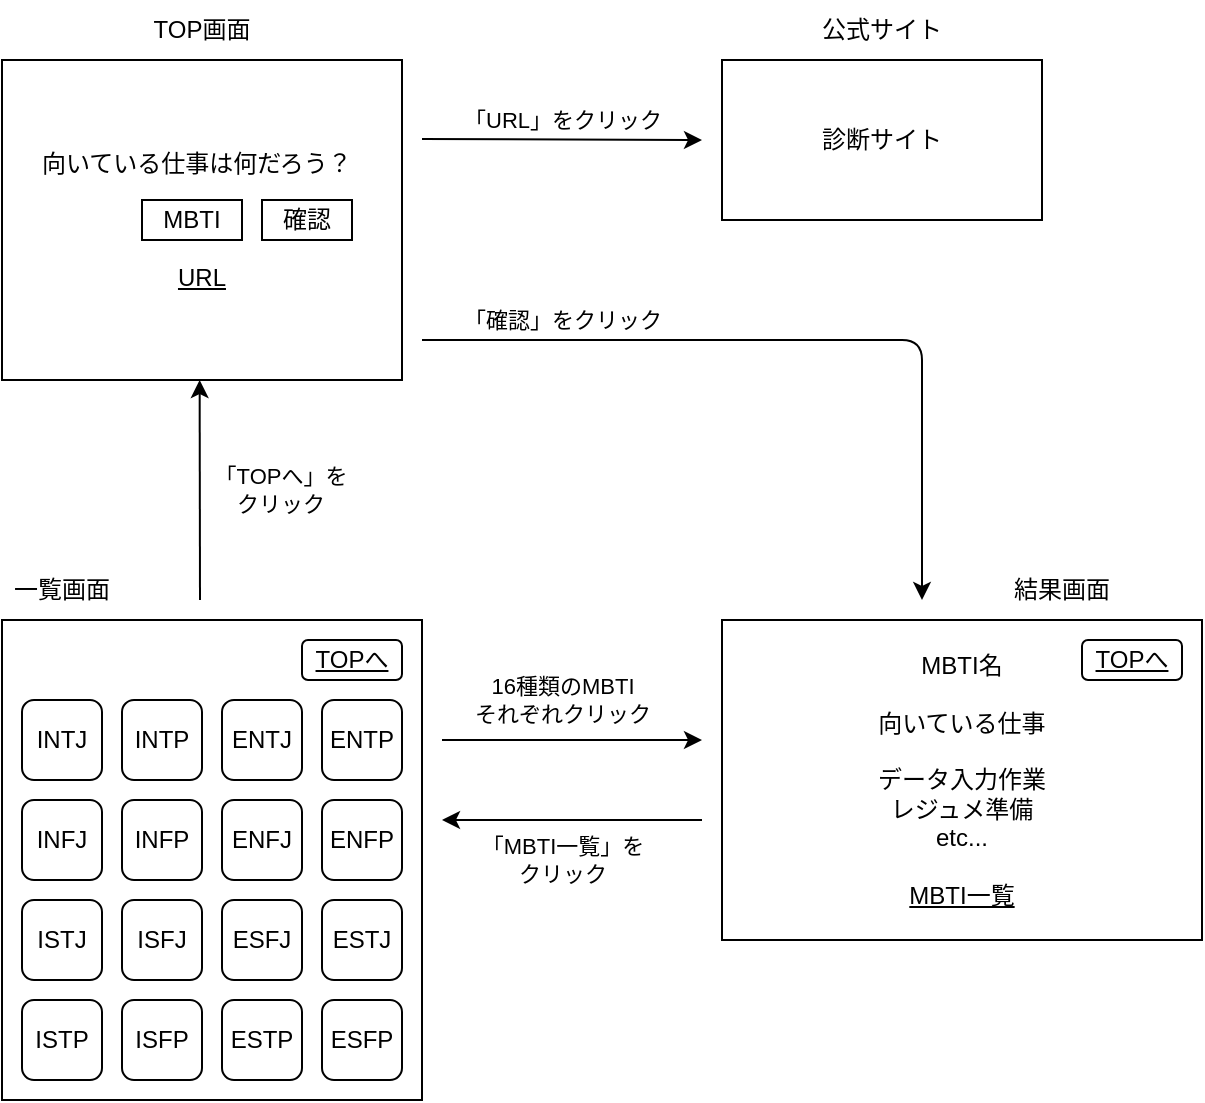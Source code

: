<mxfile>
    <diagram id="BRb0pFB7m13HwBYcIA04" name="ページ1">
        <mxGraphModel dx="466" dy="449" grid="1" gridSize="10" guides="1" tooltips="1" connect="1" arrows="1" fold="1" page="1" pageScale="1" pageWidth="827" pageHeight="1169" math="0" shadow="0">
            <root>
                <mxCell id="0"/>
                <mxCell id="1" parent="0"/>
                <mxCell id="5" value="向いている仕事は何だろう？&lt;span style=&quot;white-space: pre;&quot;&gt;&#9;&lt;/span&gt;&lt;br&gt;&lt;br&gt;&lt;br&gt;&lt;br&gt;&lt;u&gt;URL&lt;/u&gt;" style="rounded=0;whiteSpace=wrap;html=1;" parent="1" vertex="1">
                    <mxGeometry x="80" y="80" width="200" height="160" as="geometry"/>
                </mxCell>
                <mxCell id="8" value="MBTI" style="rounded=0;whiteSpace=wrap;html=1;" parent="1" vertex="1">
                    <mxGeometry x="150" y="150" width="50" height="20" as="geometry"/>
                </mxCell>
                <mxCell id="14" value="" style="rounded=0;whiteSpace=wrap;html=1;" parent="1" vertex="1">
                    <mxGeometry x="80" y="360" width="210" height="240" as="geometry"/>
                </mxCell>
                <mxCell id="16" value="確認" style="rounded=0;whiteSpace=wrap;html=1;" parent="1" vertex="1">
                    <mxGeometry x="210" y="150" width="45" height="20" as="geometry"/>
                </mxCell>
                <mxCell id="19" value="ENTJ" style="rounded=1;whiteSpace=wrap;html=1;" parent="1" vertex="1">
                    <mxGeometry x="190" y="400" width="40" height="40" as="geometry"/>
                </mxCell>
                <mxCell id="20" value="INTP" style="rounded=1;whiteSpace=wrap;html=1;" parent="1" vertex="1">
                    <mxGeometry x="140" y="400" width="40" height="40" as="geometry"/>
                </mxCell>
                <mxCell id="21" value="INTJ" style="rounded=1;whiteSpace=wrap;html=1;" parent="1" vertex="1">
                    <mxGeometry x="90" y="400" width="40" height="40" as="geometry"/>
                </mxCell>
                <mxCell id="22" value="ENTP" style="rounded=1;whiteSpace=wrap;html=1;" parent="1" vertex="1">
                    <mxGeometry x="240" y="400" width="40" height="40" as="geometry"/>
                </mxCell>
                <mxCell id="27" value="INFP" style="rounded=1;whiteSpace=wrap;html=1;" parent="1" vertex="1">
                    <mxGeometry x="140" y="450" width="40" height="40" as="geometry"/>
                </mxCell>
                <mxCell id="28" value="ISTP" style="rounded=1;whiteSpace=wrap;html=1;" parent="1" vertex="1">
                    <mxGeometry x="90" y="550" width="40" height="40" as="geometry"/>
                </mxCell>
                <mxCell id="29" value="ISTJ" style="rounded=1;whiteSpace=wrap;html=1;" parent="1" vertex="1">
                    <mxGeometry x="90" y="500" width="40" height="40" as="geometry"/>
                </mxCell>
                <mxCell id="30" value="INFJ" style="rounded=1;whiteSpace=wrap;html=1;" parent="1" vertex="1">
                    <mxGeometry x="90" y="450" width="40" height="40" as="geometry"/>
                </mxCell>
                <mxCell id="34" value="ENFJ" style="rounded=1;whiteSpace=wrap;html=1;" parent="1" vertex="1">
                    <mxGeometry x="190" y="450" width="40" height="40" as="geometry"/>
                </mxCell>
                <mxCell id="35" value="ESFJ" style="rounded=1;whiteSpace=wrap;html=1;" parent="1" vertex="1">
                    <mxGeometry x="190" y="500" width="40" height="40" as="geometry"/>
                </mxCell>
                <mxCell id="36" value="ISFP" style="rounded=1;whiteSpace=wrap;html=1;" parent="1" vertex="1">
                    <mxGeometry x="140" y="550" width="40" height="40" as="geometry"/>
                </mxCell>
                <mxCell id="37" value="ISFJ" style="rounded=1;whiteSpace=wrap;html=1;" parent="1" vertex="1">
                    <mxGeometry x="140" y="500" width="40" height="40" as="geometry"/>
                </mxCell>
                <mxCell id="38" value="ENFP" style="rounded=1;whiteSpace=wrap;html=1;" parent="1" vertex="1">
                    <mxGeometry x="240" y="450" width="40" height="40" as="geometry"/>
                </mxCell>
                <mxCell id="39" value="ESTP" style="rounded=1;whiteSpace=wrap;html=1;" parent="1" vertex="1">
                    <mxGeometry x="190" y="550" width="40" height="40" as="geometry"/>
                </mxCell>
                <mxCell id="40" value="ESTJ" style="rounded=1;whiteSpace=wrap;html=1;" parent="1" vertex="1">
                    <mxGeometry x="240" y="500" width="40" height="40" as="geometry"/>
                </mxCell>
                <mxCell id="41" value="ESFP" style="rounded=1;whiteSpace=wrap;html=1;" parent="1" vertex="1">
                    <mxGeometry x="240" y="550" width="40" height="40" as="geometry"/>
                </mxCell>
                <mxCell id="42" value="MBTI名&lt;br&gt;&lt;br&gt;向いている仕事&lt;br&gt;&lt;br&gt;データ入力作業&lt;br&gt;レジュメ準備&lt;br&gt;etc...&lt;br&gt;&lt;br&gt;&lt;u&gt;MBTI一覧&lt;/u&gt;" style="rounded=0;whiteSpace=wrap;html=1;" parent="1" vertex="1">
                    <mxGeometry x="440" y="360" width="240" height="160" as="geometry"/>
                </mxCell>
                <mxCell id="47" value="" style="endArrow=classic;html=1;" parent="1" edge="1">
                    <mxGeometry relative="1" as="geometry">
                        <mxPoint x="290" y="119.5" as="sourcePoint"/>
                        <mxPoint x="430" y="120" as="targetPoint"/>
                    </mxGeometry>
                </mxCell>
                <mxCell id="48" value="「URL」をクリック" style="edgeLabel;resizable=0;html=1;align=center;verticalAlign=middle;" parent="47" connectable="0" vertex="1">
                    <mxGeometry relative="1" as="geometry">
                        <mxPoint y="-10" as="offset"/>
                    </mxGeometry>
                </mxCell>
                <mxCell id="49" value="" style="endArrow=classic;html=1;" parent="1" edge="1">
                    <mxGeometry relative="1" as="geometry">
                        <mxPoint x="430" y="460" as="sourcePoint"/>
                        <mxPoint x="300" y="460" as="targetPoint"/>
                        <Array as="points"/>
                    </mxGeometry>
                </mxCell>
                <mxCell id="50" value="「MBTI一覧」を&lt;br&gt;クリック" style="edgeLabel;resizable=0;html=1;align=center;verticalAlign=middle;" parent="49" connectable="0" vertex="1">
                    <mxGeometry relative="1" as="geometry">
                        <mxPoint x="-5" y="20" as="offset"/>
                    </mxGeometry>
                </mxCell>
                <mxCell id="54" value="&lt;u&gt;TOPへ&lt;/u&gt;" style="rounded=1;whiteSpace=wrap;html=1;" parent="1" vertex="1">
                    <mxGeometry x="230" y="370" width="50" height="20" as="geometry"/>
                </mxCell>
                <mxCell id="59" value="診断サイト" style="rounded=0;whiteSpace=wrap;html=1;" parent="1" vertex="1">
                    <mxGeometry x="440" y="80" width="160" height="80" as="geometry"/>
                </mxCell>
                <mxCell id="60" value="" style="endArrow=classic;html=1;" parent="1" edge="1">
                    <mxGeometry relative="1" as="geometry">
                        <mxPoint x="290" y="220" as="sourcePoint"/>
                        <mxPoint x="540" y="350" as="targetPoint"/>
                        <Array as="points">
                            <mxPoint x="540" y="220"/>
                        </Array>
                    </mxGeometry>
                </mxCell>
                <mxCell id="61" value="「確認」をクリック" style="edgeLabel;resizable=0;html=1;align=center;verticalAlign=middle;" parent="60" connectable="0" vertex="1">
                    <mxGeometry relative="1" as="geometry">
                        <mxPoint x="-120" y="-10" as="offset"/>
                    </mxGeometry>
                </mxCell>
                <mxCell id="62" value="" style="endArrow=classic;html=1;" parent="1" edge="1">
                    <mxGeometry relative="1" as="geometry">
                        <mxPoint x="179" y="350" as="sourcePoint"/>
                        <mxPoint x="178.82" y="240" as="targetPoint"/>
                    </mxGeometry>
                </mxCell>
                <mxCell id="63" value="「TOPへ」を&lt;br&gt;クリック" style="edgeLabel;resizable=0;html=1;align=center;verticalAlign=middle;" parent="62" connectable="0" vertex="1">
                    <mxGeometry relative="1" as="geometry">
                        <mxPoint x="40" as="offset"/>
                    </mxGeometry>
                </mxCell>
                <mxCell id="66" value="" style="endArrow=classic;html=1;" parent="1" edge="1">
                    <mxGeometry relative="1" as="geometry">
                        <mxPoint x="300" y="420" as="sourcePoint"/>
                        <mxPoint x="430" y="420" as="targetPoint"/>
                    </mxGeometry>
                </mxCell>
                <mxCell id="67" value="16種類のMBTI&lt;br&gt;それぞれクリック" style="edgeLabel;resizable=0;html=1;align=center;verticalAlign=middle;" parent="66" connectable="0" vertex="1">
                    <mxGeometry relative="1" as="geometry">
                        <mxPoint x="-5" y="-20" as="offset"/>
                    </mxGeometry>
                </mxCell>
                <mxCell id="68" value="TOP画面" style="text;strokeColor=none;align=center;fillColor=none;html=1;verticalAlign=middle;whiteSpace=wrap;rounded=0;" parent="1" vertex="1">
                    <mxGeometry x="150" y="50" width="60" height="30" as="geometry"/>
                </mxCell>
                <mxCell id="69" value="公式サイト" style="text;strokeColor=none;align=center;fillColor=none;html=1;verticalAlign=middle;whiteSpace=wrap;rounded=0;" parent="1" vertex="1">
                    <mxGeometry x="480" y="50" width="80" height="30" as="geometry"/>
                </mxCell>
                <mxCell id="70" value="結果画面" style="text;strokeColor=none;align=center;fillColor=none;html=1;verticalAlign=middle;whiteSpace=wrap;rounded=0;" parent="1" vertex="1">
                    <mxGeometry x="580" y="330" width="60" height="30" as="geometry"/>
                </mxCell>
                <mxCell id="71" value="一覧画面" style="text;strokeColor=none;align=center;fillColor=none;html=1;verticalAlign=middle;whiteSpace=wrap;rounded=0;" parent="1" vertex="1">
                    <mxGeometry x="80" y="330" width="60" height="30" as="geometry"/>
                </mxCell>
                <mxCell id="76" value="&lt;u&gt;TOPへ&lt;/u&gt;" style="rounded=1;whiteSpace=wrap;html=1;" parent="1" vertex="1">
                    <mxGeometry x="620" y="370" width="50" height="20" as="geometry"/>
                </mxCell>
            </root>
        </mxGraphModel>
    </diagram>
</mxfile>